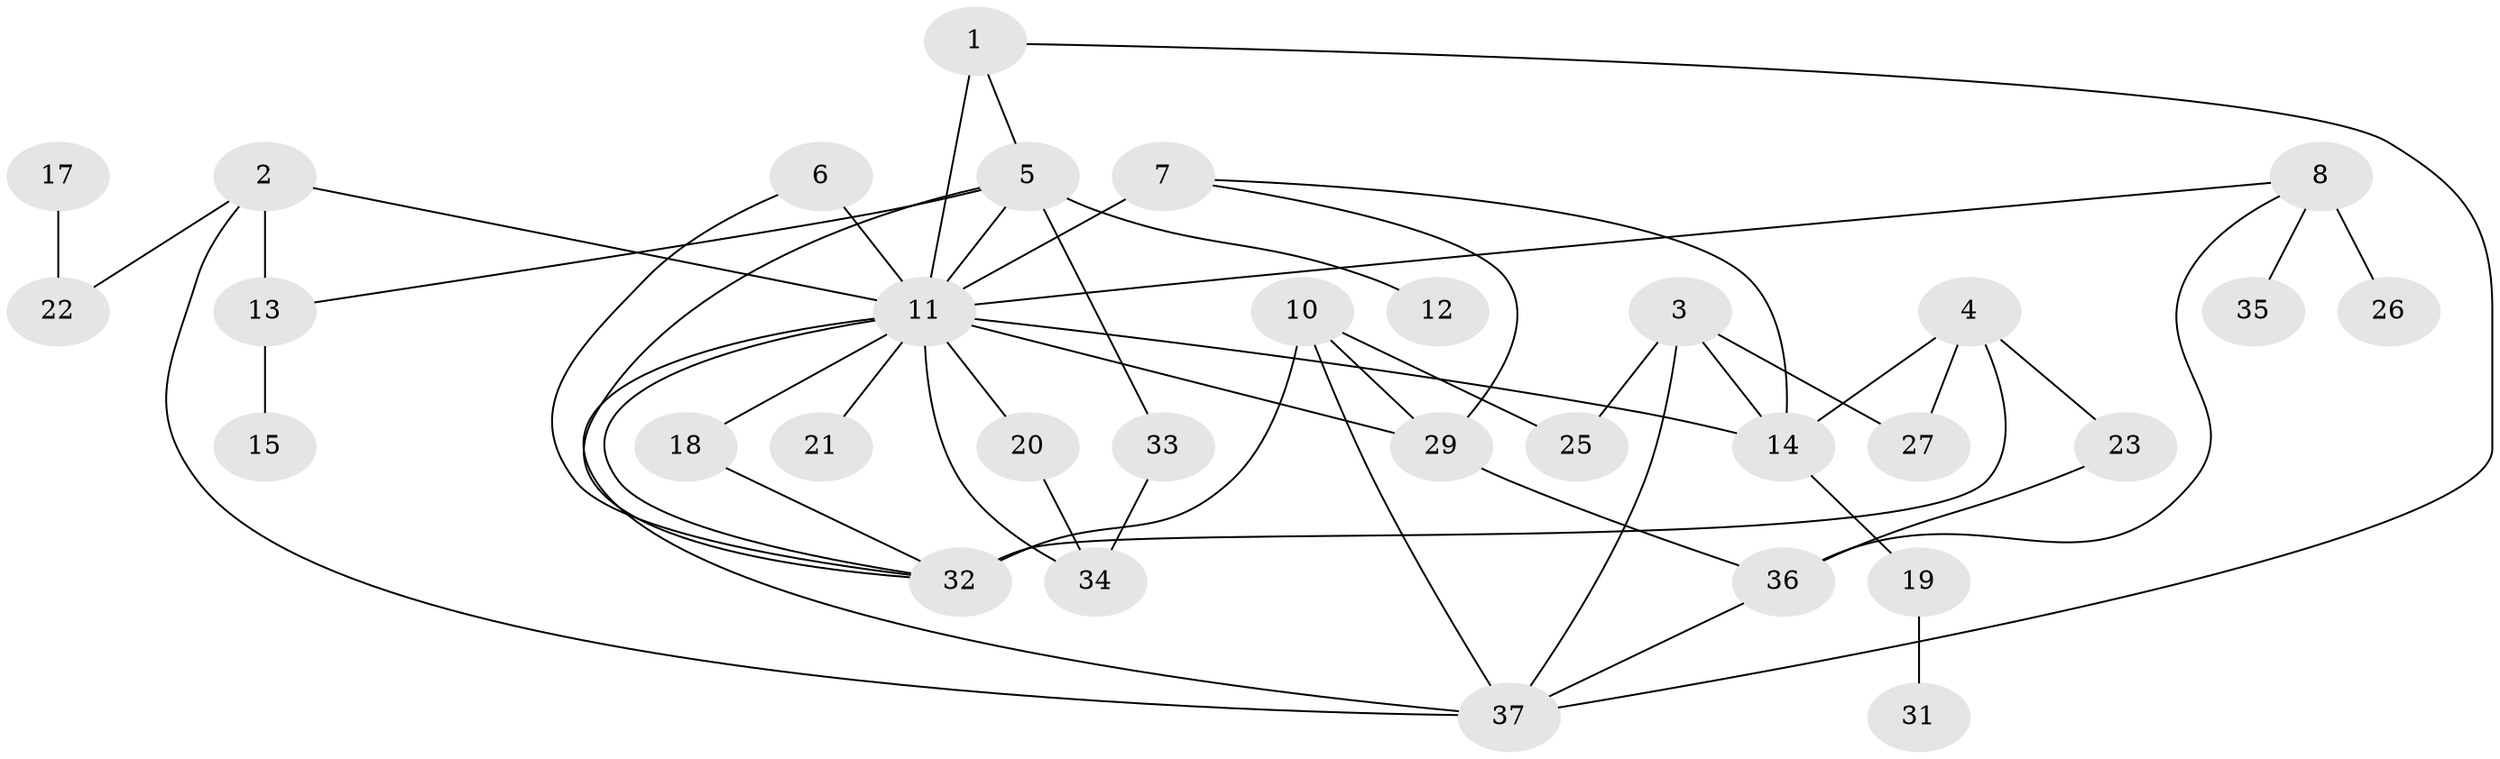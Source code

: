 // original degree distribution, {2: 0.2608695652173913, 4: 0.18478260869565216, 3: 0.16304347826086957, 1: 0.25, 0: 0.043478260869565216, 5: 0.05434782608695652, 6: 0.021739130434782608, 7: 0.010869565217391304, 8: 0.010869565217391304}
// Generated by graph-tools (version 1.1) at 2025/48/03/04/25 22:48:01]
// undirected, 32 vertices, 51 edges
graph export_dot {
  node [color=gray90,style=filled];
  1;
  2;
  3;
  4;
  5;
  6;
  7;
  8;
  10;
  11;
  12;
  13;
  14;
  15;
  17;
  18;
  19;
  20;
  21;
  22;
  23;
  25;
  26;
  27;
  29;
  31;
  32;
  33;
  34;
  35;
  36;
  37;
  1 -- 5 [weight=1.0];
  1 -- 11 [weight=2.0];
  1 -- 37 [weight=1.0];
  2 -- 11 [weight=3.0];
  2 -- 13 [weight=1.0];
  2 -- 22 [weight=2.0];
  2 -- 37 [weight=1.0];
  3 -- 14 [weight=1.0];
  3 -- 25 [weight=1.0];
  3 -- 27 [weight=1.0];
  3 -- 37 [weight=1.0];
  4 -- 14 [weight=1.0];
  4 -- 23 [weight=1.0];
  4 -- 27 [weight=1.0];
  4 -- 32 [weight=1.0];
  5 -- 11 [weight=1.0];
  5 -- 12 [weight=1.0];
  5 -- 13 [weight=1.0];
  5 -- 32 [weight=1.0];
  5 -- 33 [weight=1.0];
  6 -- 11 [weight=2.0];
  6 -- 32 [weight=1.0];
  7 -- 11 [weight=3.0];
  7 -- 14 [weight=1.0];
  7 -- 29 [weight=1.0];
  8 -- 11 [weight=2.0];
  8 -- 26 [weight=4.0];
  8 -- 35 [weight=1.0];
  8 -- 36 [weight=1.0];
  10 -- 25 [weight=5.0];
  10 -- 29 [weight=2.0];
  10 -- 32 [weight=5.0];
  10 -- 37 [weight=1.0];
  11 -- 14 [weight=2.0];
  11 -- 18 [weight=1.0];
  11 -- 20 [weight=1.0];
  11 -- 21 [weight=1.0];
  11 -- 29 [weight=1.0];
  11 -- 32 [weight=1.0];
  11 -- 34 [weight=2.0];
  11 -- 37 [weight=1.0];
  13 -- 15 [weight=3.0];
  14 -- 19 [weight=1.0];
  17 -- 22 [weight=1.0];
  18 -- 32 [weight=1.0];
  19 -- 31 [weight=1.0];
  20 -- 34 [weight=1.0];
  23 -- 36 [weight=1.0];
  29 -- 36 [weight=1.0];
  33 -- 34 [weight=1.0];
  36 -- 37 [weight=1.0];
}
